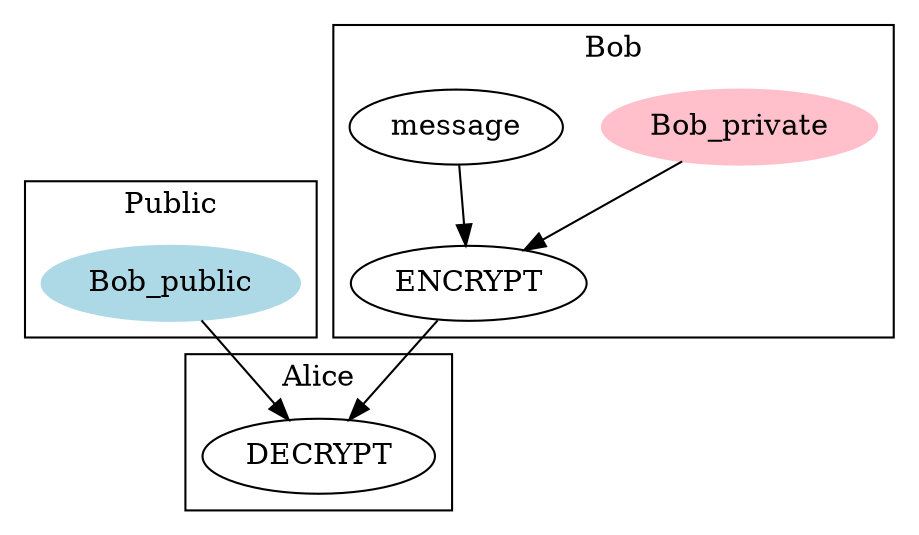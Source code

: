 digraph {

  subgraph cluster_public {
  label=Public;
  Bob_public [style=filled;color=lightblue];
  }

  subgraph cluster_bob {
  label=Bob;
  Bob_private [style=filled;color=pink];

Bob_private -> ENCRYPT;
message -> ENCRYPT;
}


  subgraph cluster_alice {
    label="Alice";
    DECRYPT;
  }
    Bob_public -> DECRYPT;

ENCRYPT -> DECRYPT;
}